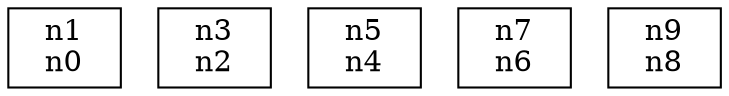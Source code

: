 digraph g { 
size="7,10"
n1[shape=box,height=0.1,label="n1\nn0\n"];
n3[shape=box,height=0.1,label="n3\nn2\n"];
n5[shape=box,height=0.1,label="n5\nn4\n"];
n7[shape=box,height=0.1,label="n7\nn6\n"];
n9[shape=box,height=0.1,label="n9\nn8\n"];
}

